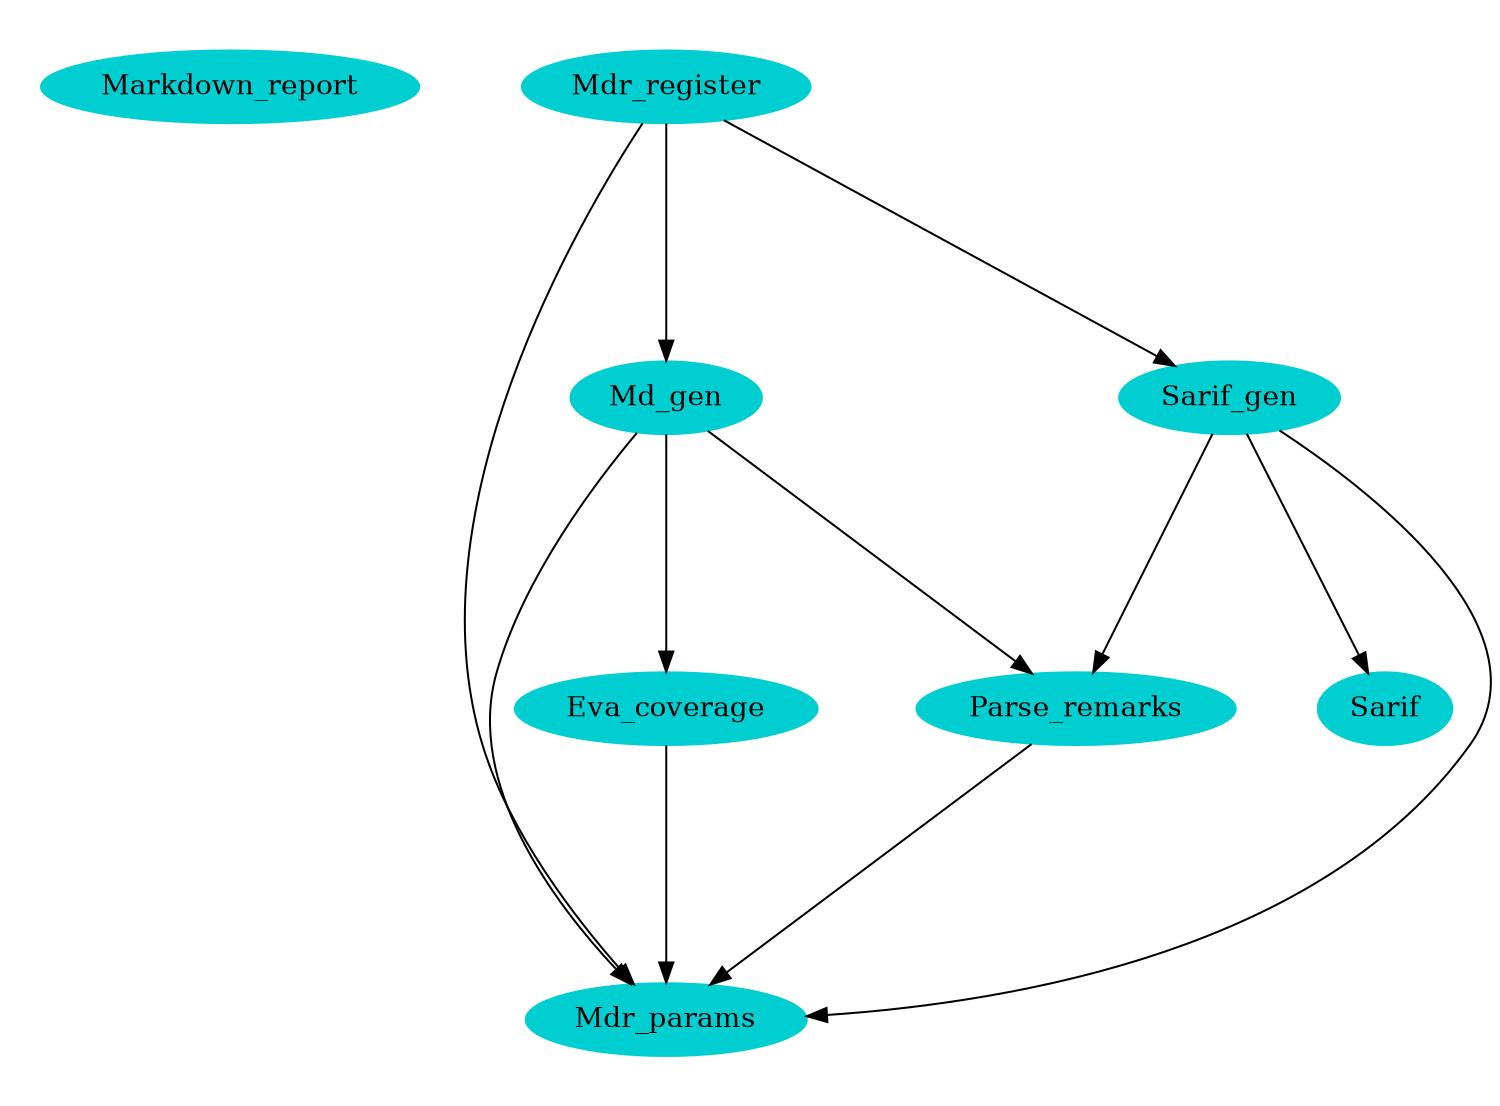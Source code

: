 digraph "Plugin architecture (markdown-report)" { node [href="\N.html"];
  size="10,7.5";
  ratio="fill";
  
  fontsize="12pt";
  rankdir = TB ;
"Markdown_report" [style=filled, color=darkturquoise];
"Sarif" [style=filled, color=darkturquoise];
"Mdr_params" [style=filled, color=darkturquoise];
"Parse_remarks" [style=filled, color=darkturquoise];
"Parse_remarks" -> "Mdr_params";
"Eva_coverage" [style=filled, color=darkturquoise];
"Eva_coverage" -> "Mdr_params";
"Md_gen" [style=filled, color=darkturquoise];
"Md_gen" -> "Eva_coverage";
"Md_gen" -> "Mdr_params";
"Md_gen" -> "Parse_remarks";
"Sarif_gen" [style=filled, color=darkturquoise];
"Sarif_gen" -> "Mdr_params";
"Sarif_gen" -> "Parse_remarks";
"Sarif_gen" -> "Sarif";
"Mdr_register" [style=filled, color=darkturquoise];
"Mdr_register" -> "Md_gen";
"Mdr_register" -> "Mdr_params";
"Mdr_register" -> "Sarif_gen";
}
